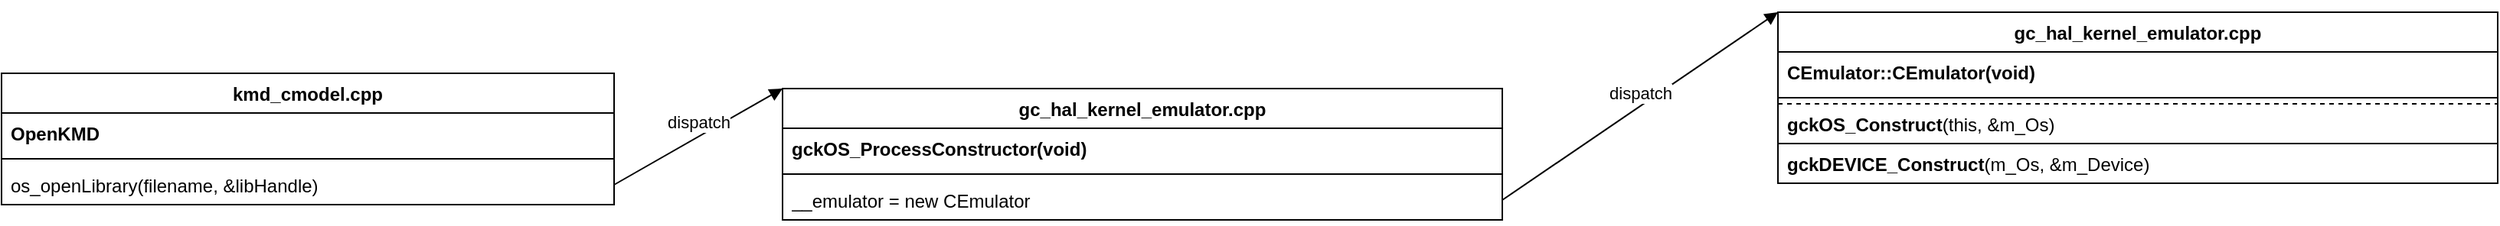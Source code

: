 <mxfile version="26.0.2">
  <diagram name="Page-1" id="LRaTV1GDhE0PlHm9-1SC">
    <mxGraphModel dx="982" dy="570" grid="1" gridSize="10" guides="1" tooltips="1" connect="1" arrows="1" fold="1" page="1" pageScale="1" pageWidth="850" pageHeight="1100" math="0" shadow="0">
      <root>
        <mxCell id="0" />
        <mxCell id="1" parent="0" />
        <mxCell id="TkZttN6KCeq6tZd7yhBr-1" value="kmd_cmodel.cpp" style="swimlane;fontStyle=1;align=center;verticalAlign=top;childLayout=stackLayout;horizontal=1;startSize=26;horizontalStack=0;resizeParent=1;resizeParentMax=0;resizeLast=0;collapsible=1;marginBottom=0;whiteSpace=wrap;html=1;" vertex="1" parent="1">
          <mxGeometry x="40" y="240" width="400" height="86" as="geometry" />
        </mxCell>
        <mxCell id="TkZttN6KCeq6tZd7yhBr-2" value="&lt;span style=&quot;font-weight: 700; text-align: center;&quot;&gt;OpenKMD&lt;/span&gt;" style="text;strokeColor=none;fillColor=none;align=left;verticalAlign=top;spacingLeft=4;spacingRight=4;overflow=hidden;rotatable=0;points=[[0,0.5],[1,0.5]];portConstraint=eastwest;whiteSpace=wrap;html=1;" vertex="1" parent="TkZttN6KCeq6tZd7yhBr-1">
          <mxGeometry y="26" width="400" height="26" as="geometry" />
        </mxCell>
        <mxCell id="TkZttN6KCeq6tZd7yhBr-3" value="" style="line;strokeWidth=1;fillColor=none;align=left;verticalAlign=middle;spacingTop=-1;spacingLeft=3;spacingRight=3;rotatable=0;labelPosition=right;points=[];portConstraint=eastwest;strokeColor=inherit;" vertex="1" parent="TkZttN6KCeq6tZd7yhBr-1">
          <mxGeometry y="52" width="400" height="8" as="geometry" />
        </mxCell>
        <mxCell id="TkZttN6KCeq6tZd7yhBr-4" value="os_openLibrary(filename, &amp;amp;libHandle)" style="text;strokeColor=none;fillColor=none;align=left;verticalAlign=top;spacingLeft=4;spacingRight=4;overflow=hidden;rotatable=0;points=[[0,0.5],[1,0.5]];portConstraint=eastwest;whiteSpace=wrap;html=1;" vertex="1" parent="TkZttN6KCeq6tZd7yhBr-1">
          <mxGeometry y="60" width="400" height="26" as="geometry" />
        </mxCell>
        <mxCell id="TkZttN6KCeq6tZd7yhBr-10" value="dispatch" style="html=1;verticalAlign=bottom;endArrow=block;curved=0;rounded=0;exitX=1;exitY=0.5;exitDx=0;exitDy=0;entryX=0;entryY=0;entryDx=0;entryDy=0;" edge="1" parent="1" source="TkZttN6KCeq6tZd7yhBr-4" target="TkZttN6KCeq6tZd7yhBr-11">
          <mxGeometry width="80" relative="1" as="geometry">
            <mxPoint x="490" y="226" as="sourcePoint" />
            <mxPoint x="570" y="226" as="targetPoint" />
          </mxGeometry>
        </mxCell>
        <mxCell id="TkZttN6KCeq6tZd7yhBr-11" value="gc_hal_kernel_emulator.cpp" style="swimlane;fontStyle=1;align=center;verticalAlign=top;childLayout=stackLayout;horizontal=1;startSize=26;horizontalStack=0;resizeParent=1;resizeParentMax=0;resizeLast=0;collapsible=1;marginBottom=0;whiteSpace=wrap;html=1;" vertex="1" parent="1">
          <mxGeometry x="550" y="250" width="470" height="86" as="geometry" />
        </mxCell>
        <mxCell id="TkZttN6KCeq6tZd7yhBr-12" value="&lt;span style=&quot;font-weight: 700; text-align: center;&quot;&gt;gckOS_ProcessConstructor(void)&lt;/span&gt;" style="text;strokeColor=none;fillColor=none;align=left;verticalAlign=top;spacingLeft=4;spacingRight=4;overflow=hidden;rotatable=0;points=[[0,0.5],[1,0.5]];portConstraint=eastwest;whiteSpace=wrap;html=1;" vertex="1" parent="TkZttN6KCeq6tZd7yhBr-11">
          <mxGeometry y="26" width="470" height="26" as="geometry" />
        </mxCell>
        <mxCell id="TkZttN6KCeq6tZd7yhBr-13" value="" style="line;strokeWidth=1;fillColor=none;align=left;verticalAlign=middle;spacingTop=-1;spacingLeft=3;spacingRight=3;rotatable=0;labelPosition=right;points=[];portConstraint=eastwest;strokeColor=inherit;" vertex="1" parent="TkZttN6KCeq6tZd7yhBr-11">
          <mxGeometry y="52" width="470" height="8" as="geometry" />
        </mxCell>
        <mxCell id="TkZttN6KCeq6tZd7yhBr-14" value="__emulator = new CEmulator" style="text;strokeColor=none;fillColor=none;align=left;verticalAlign=top;spacingLeft=4;spacingRight=4;overflow=hidden;rotatable=0;points=[[0,0.5],[1,0.5]];portConstraint=eastwest;whiteSpace=wrap;html=1;" vertex="1" parent="TkZttN6KCeq6tZd7yhBr-11">
          <mxGeometry y="60" width="470" height="26" as="geometry" />
        </mxCell>
        <mxCell id="TkZttN6KCeq6tZd7yhBr-15" value="gc_hal_kernel_emulator.cpp" style="swimlane;fontStyle=1;align=center;verticalAlign=top;childLayout=stackLayout;horizontal=1;startSize=26;horizontalStack=0;resizeParent=1;resizeParentMax=0;resizeLast=0;collapsible=1;marginBottom=0;whiteSpace=wrap;html=1;" vertex="1" parent="1">
          <mxGeometry x="1200" y="200" width="470" height="112" as="geometry" />
        </mxCell>
        <mxCell id="TkZttN6KCeq6tZd7yhBr-16" value="&lt;span style=&quot;font-weight: 700; text-align: center;&quot;&gt;CEmulator::CEmulator(void)&lt;/span&gt;" style="text;strokeColor=none;fillColor=none;align=left;verticalAlign=top;spacingLeft=4;spacingRight=4;overflow=hidden;rotatable=0;points=[[0,0.5],[1,0.5]];portConstraint=eastwest;whiteSpace=wrap;html=1;" vertex="1" parent="TkZttN6KCeq6tZd7yhBr-15">
          <mxGeometry y="26" width="470" height="26" as="geometry" />
        </mxCell>
        <mxCell id="TkZttN6KCeq6tZd7yhBr-17" value="" style="line;strokeWidth=1;fillColor=none;align=left;verticalAlign=middle;spacingTop=-1;spacingLeft=3;spacingRight=3;rotatable=0;labelPosition=right;points=[];portConstraint=eastwest;strokeColor=inherit;" vertex="1" parent="TkZttN6KCeq6tZd7yhBr-15">
          <mxGeometry y="52" width="470" height="8" as="geometry" />
        </mxCell>
        <mxCell id="TkZttN6KCeq6tZd7yhBr-18" value="&lt;b&gt;gckOS_Construct&lt;/b&gt;(this, &amp;amp;m_Os)" style="text;strokeColor=default;fillColor=none;align=left;verticalAlign=top;spacingLeft=4;spacingRight=4;overflow=hidden;rotatable=0;points=[[0,0.5],[1,0.5]];portConstraint=eastwest;whiteSpace=wrap;html=1;dashed=1;" vertex="1" parent="TkZttN6KCeq6tZd7yhBr-15">
          <mxGeometry y="60" width="470" height="26" as="geometry" />
        </mxCell>
        <mxCell id="TkZttN6KCeq6tZd7yhBr-20" value="&lt;b&gt;gckDEVICE_Construct&lt;/b&gt;(m_Os, &amp;amp;m_Device)" style="text;strokeColor=default;fillColor=none;align=left;verticalAlign=top;spacingLeft=4;spacingRight=4;overflow=hidden;rotatable=0;points=[[0,0.5],[1,0.5]];portConstraint=eastwest;whiteSpace=wrap;html=1;dashed=1;" vertex="1" parent="TkZttN6KCeq6tZd7yhBr-15">
          <mxGeometry y="86" width="470" height="26" as="geometry" />
        </mxCell>
        <mxCell id="TkZttN6KCeq6tZd7yhBr-19" value="dispatch" style="html=1;verticalAlign=bottom;endArrow=block;curved=0;rounded=0;exitX=1;exitY=0.5;exitDx=0;exitDy=0;entryX=0;entryY=0;entryDx=0;entryDy=0;" edge="1" parent="1" source="TkZttN6KCeq6tZd7yhBr-14" target="TkZttN6KCeq6tZd7yhBr-15">
          <mxGeometry width="80" relative="1" as="geometry">
            <mxPoint x="450" y="323" as="sourcePoint" />
            <mxPoint x="560" y="260" as="targetPoint" />
          </mxGeometry>
        </mxCell>
      </root>
    </mxGraphModel>
  </diagram>
</mxfile>
